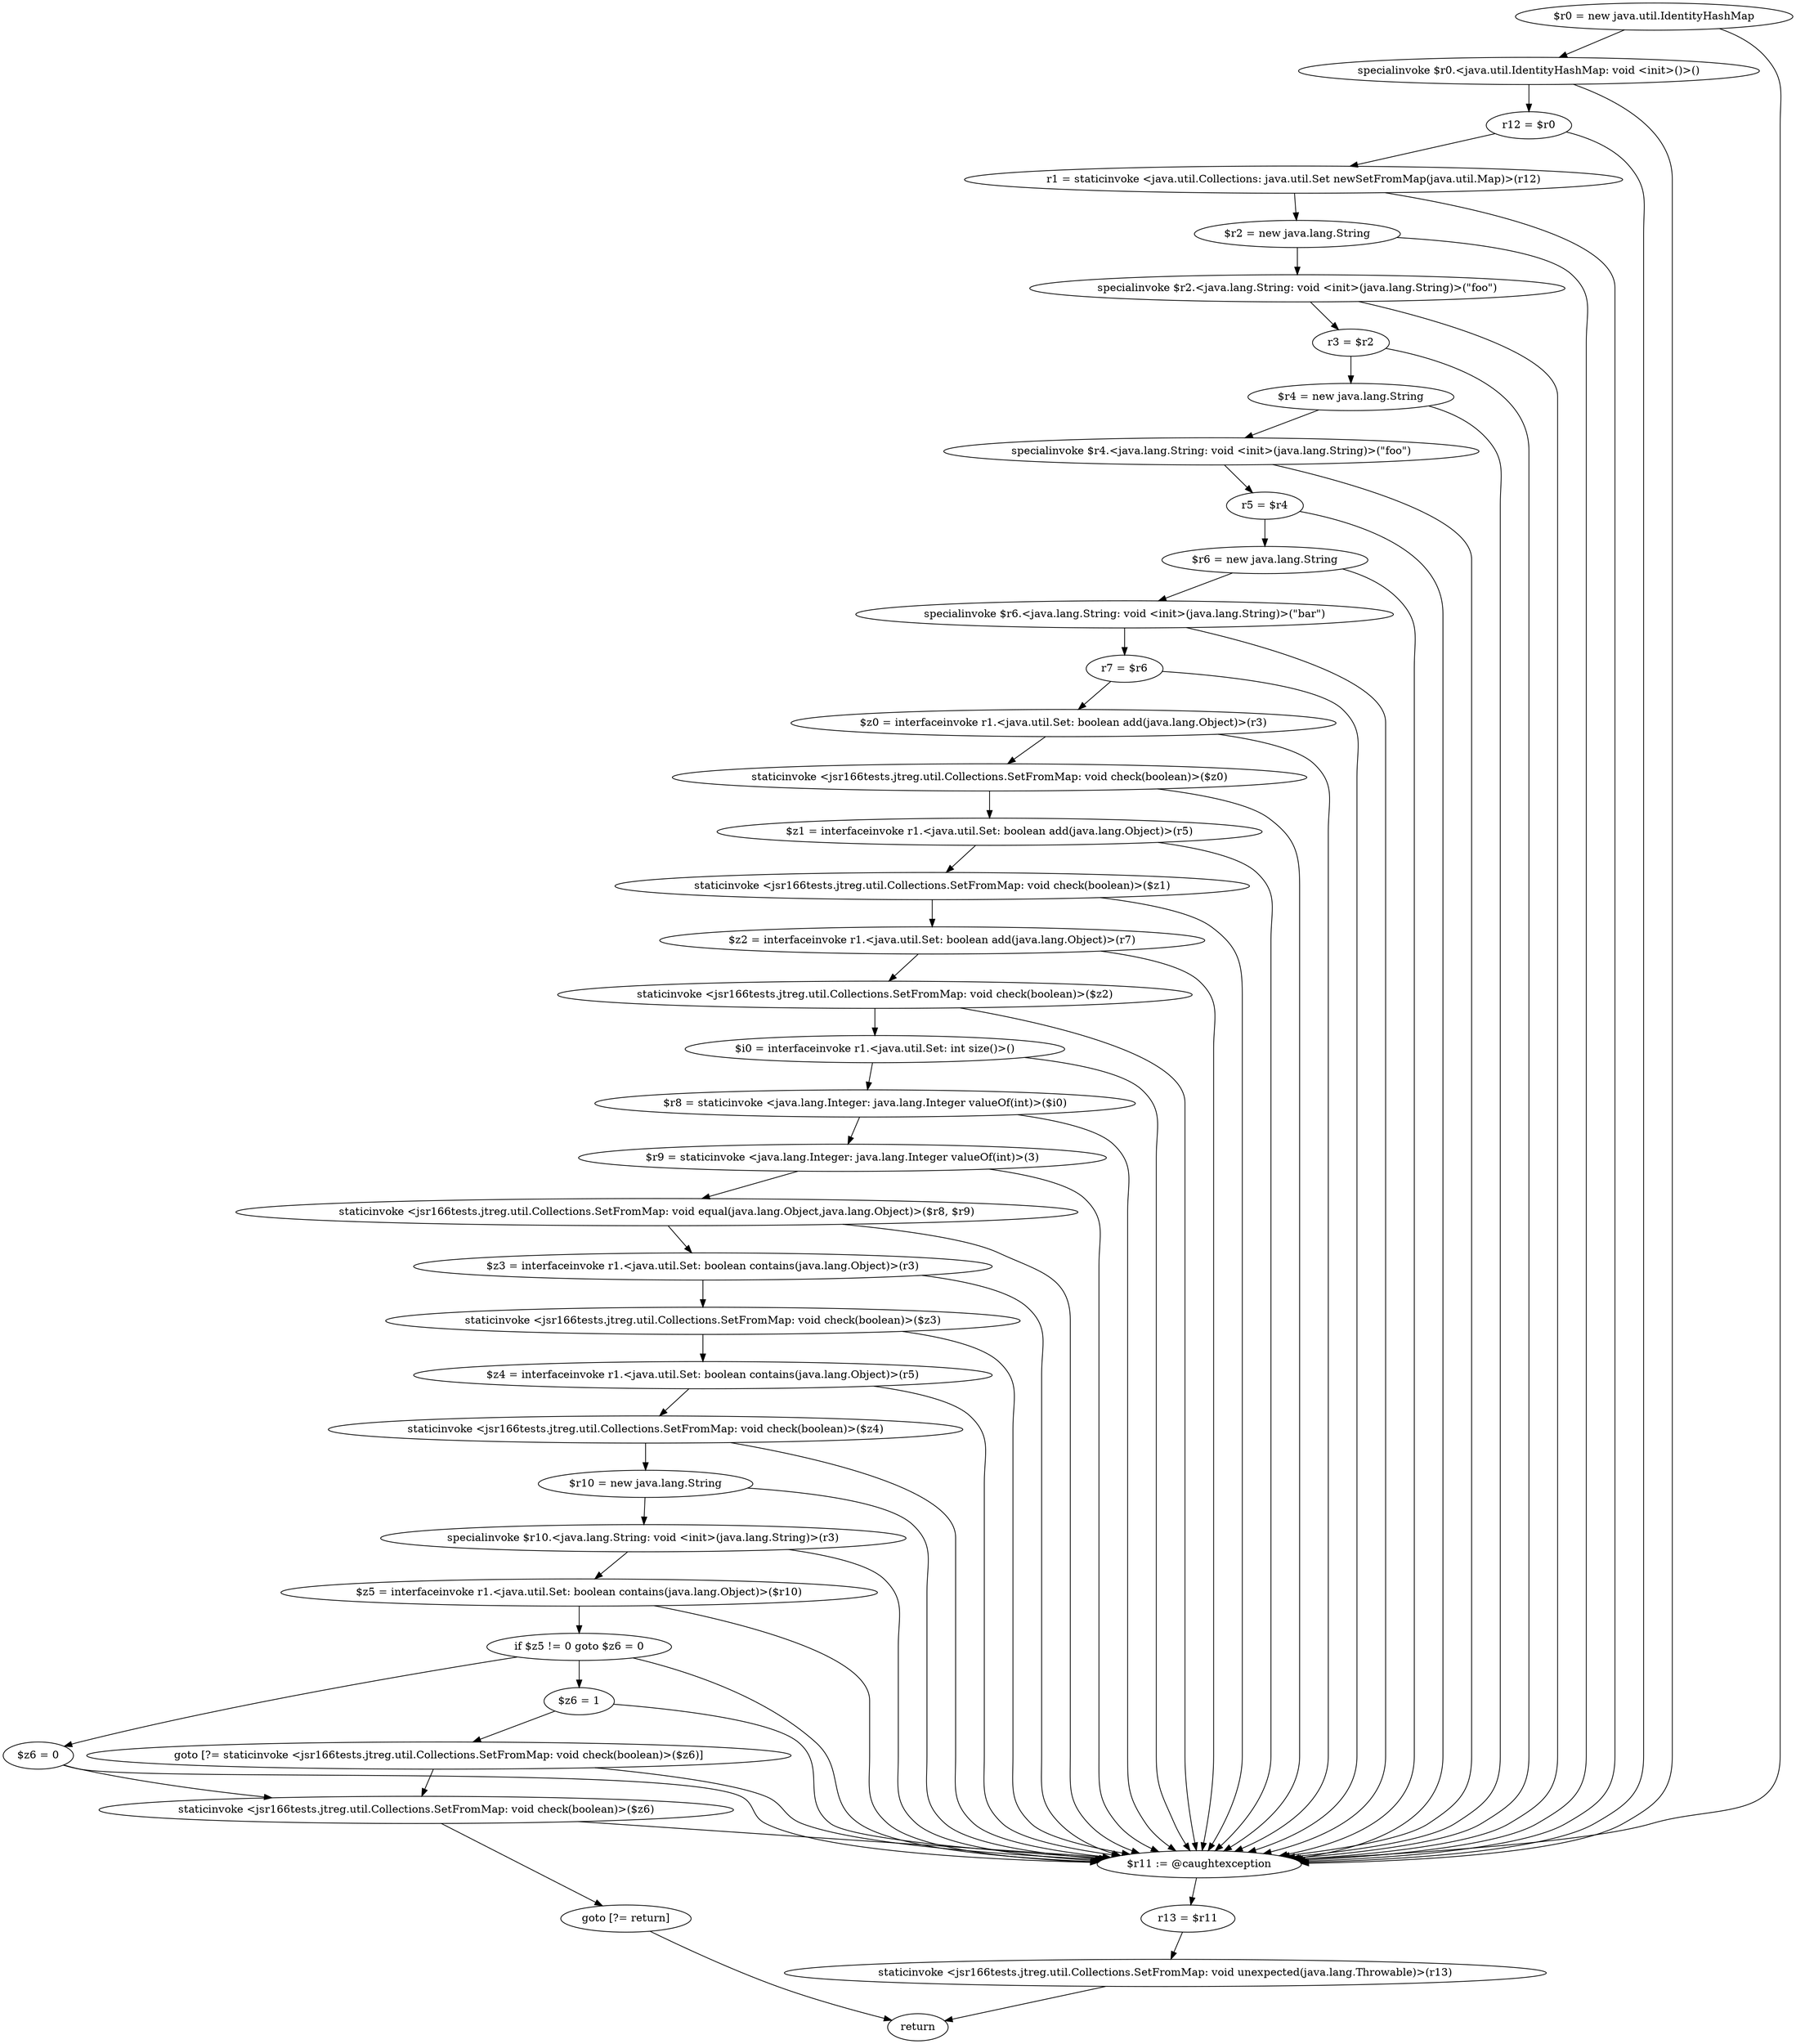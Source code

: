 digraph "unitGraph" {
    "$r0 = new java.util.IdentityHashMap"
    "specialinvoke $r0.<java.util.IdentityHashMap: void <init>()>()"
    "r12 = $r0"
    "r1 = staticinvoke <java.util.Collections: java.util.Set newSetFromMap(java.util.Map)>(r12)"
    "$r2 = new java.lang.String"
    "specialinvoke $r2.<java.lang.String: void <init>(java.lang.String)>(\"foo\")"
    "r3 = $r2"
    "$r4 = new java.lang.String"
    "specialinvoke $r4.<java.lang.String: void <init>(java.lang.String)>(\"foo\")"
    "r5 = $r4"
    "$r6 = new java.lang.String"
    "specialinvoke $r6.<java.lang.String: void <init>(java.lang.String)>(\"bar\")"
    "r7 = $r6"
    "$z0 = interfaceinvoke r1.<java.util.Set: boolean add(java.lang.Object)>(r3)"
    "staticinvoke <jsr166tests.jtreg.util.Collections.SetFromMap: void check(boolean)>($z0)"
    "$z1 = interfaceinvoke r1.<java.util.Set: boolean add(java.lang.Object)>(r5)"
    "staticinvoke <jsr166tests.jtreg.util.Collections.SetFromMap: void check(boolean)>($z1)"
    "$z2 = interfaceinvoke r1.<java.util.Set: boolean add(java.lang.Object)>(r7)"
    "staticinvoke <jsr166tests.jtreg.util.Collections.SetFromMap: void check(boolean)>($z2)"
    "$i0 = interfaceinvoke r1.<java.util.Set: int size()>()"
    "$r8 = staticinvoke <java.lang.Integer: java.lang.Integer valueOf(int)>($i0)"
    "$r9 = staticinvoke <java.lang.Integer: java.lang.Integer valueOf(int)>(3)"
    "staticinvoke <jsr166tests.jtreg.util.Collections.SetFromMap: void equal(java.lang.Object,java.lang.Object)>($r8, $r9)"
    "$z3 = interfaceinvoke r1.<java.util.Set: boolean contains(java.lang.Object)>(r3)"
    "staticinvoke <jsr166tests.jtreg.util.Collections.SetFromMap: void check(boolean)>($z3)"
    "$z4 = interfaceinvoke r1.<java.util.Set: boolean contains(java.lang.Object)>(r5)"
    "staticinvoke <jsr166tests.jtreg.util.Collections.SetFromMap: void check(boolean)>($z4)"
    "$r10 = new java.lang.String"
    "specialinvoke $r10.<java.lang.String: void <init>(java.lang.String)>(r3)"
    "$z5 = interfaceinvoke r1.<java.util.Set: boolean contains(java.lang.Object)>($r10)"
    "if $z5 != 0 goto $z6 = 0"
    "$z6 = 1"
    "goto [?= staticinvoke <jsr166tests.jtreg.util.Collections.SetFromMap: void check(boolean)>($z6)]"
    "$z6 = 0"
    "staticinvoke <jsr166tests.jtreg.util.Collections.SetFromMap: void check(boolean)>($z6)"
    "goto [?= return]"
    "$r11 := @caughtexception"
    "r13 = $r11"
    "staticinvoke <jsr166tests.jtreg.util.Collections.SetFromMap: void unexpected(java.lang.Throwable)>(r13)"
    "return"
    "$r0 = new java.util.IdentityHashMap"->"specialinvoke $r0.<java.util.IdentityHashMap: void <init>()>()";
    "$r0 = new java.util.IdentityHashMap"->"$r11 := @caughtexception";
    "specialinvoke $r0.<java.util.IdentityHashMap: void <init>()>()"->"r12 = $r0";
    "specialinvoke $r0.<java.util.IdentityHashMap: void <init>()>()"->"$r11 := @caughtexception";
    "r12 = $r0"->"r1 = staticinvoke <java.util.Collections: java.util.Set newSetFromMap(java.util.Map)>(r12)";
    "r12 = $r0"->"$r11 := @caughtexception";
    "r1 = staticinvoke <java.util.Collections: java.util.Set newSetFromMap(java.util.Map)>(r12)"->"$r2 = new java.lang.String";
    "r1 = staticinvoke <java.util.Collections: java.util.Set newSetFromMap(java.util.Map)>(r12)"->"$r11 := @caughtexception";
    "$r2 = new java.lang.String"->"specialinvoke $r2.<java.lang.String: void <init>(java.lang.String)>(\"foo\")";
    "$r2 = new java.lang.String"->"$r11 := @caughtexception";
    "specialinvoke $r2.<java.lang.String: void <init>(java.lang.String)>(\"foo\")"->"r3 = $r2";
    "specialinvoke $r2.<java.lang.String: void <init>(java.lang.String)>(\"foo\")"->"$r11 := @caughtexception";
    "r3 = $r2"->"$r4 = new java.lang.String";
    "r3 = $r2"->"$r11 := @caughtexception";
    "$r4 = new java.lang.String"->"specialinvoke $r4.<java.lang.String: void <init>(java.lang.String)>(\"foo\")";
    "$r4 = new java.lang.String"->"$r11 := @caughtexception";
    "specialinvoke $r4.<java.lang.String: void <init>(java.lang.String)>(\"foo\")"->"r5 = $r4";
    "specialinvoke $r4.<java.lang.String: void <init>(java.lang.String)>(\"foo\")"->"$r11 := @caughtexception";
    "r5 = $r4"->"$r6 = new java.lang.String";
    "r5 = $r4"->"$r11 := @caughtexception";
    "$r6 = new java.lang.String"->"specialinvoke $r6.<java.lang.String: void <init>(java.lang.String)>(\"bar\")";
    "$r6 = new java.lang.String"->"$r11 := @caughtexception";
    "specialinvoke $r6.<java.lang.String: void <init>(java.lang.String)>(\"bar\")"->"r7 = $r6";
    "specialinvoke $r6.<java.lang.String: void <init>(java.lang.String)>(\"bar\")"->"$r11 := @caughtexception";
    "r7 = $r6"->"$z0 = interfaceinvoke r1.<java.util.Set: boolean add(java.lang.Object)>(r3)";
    "r7 = $r6"->"$r11 := @caughtexception";
    "$z0 = interfaceinvoke r1.<java.util.Set: boolean add(java.lang.Object)>(r3)"->"staticinvoke <jsr166tests.jtreg.util.Collections.SetFromMap: void check(boolean)>($z0)";
    "$z0 = interfaceinvoke r1.<java.util.Set: boolean add(java.lang.Object)>(r3)"->"$r11 := @caughtexception";
    "staticinvoke <jsr166tests.jtreg.util.Collections.SetFromMap: void check(boolean)>($z0)"->"$z1 = interfaceinvoke r1.<java.util.Set: boolean add(java.lang.Object)>(r5)";
    "staticinvoke <jsr166tests.jtreg.util.Collections.SetFromMap: void check(boolean)>($z0)"->"$r11 := @caughtexception";
    "$z1 = interfaceinvoke r1.<java.util.Set: boolean add(java.lang.Object)>(r5)"->"staticinvoke <jsr166tests.jtreg.util.Collections.SetFromMap: void check(boolean)>($z1)";
    "$z1 = interfaceinvoke r1.<java.util.Set: boolean add(java.lang.Object)>(r5)"->"$r11 := @caughtexception";
    "staticinvoke <jsr166tests.jtreg.util.Collections.SetFromMap: void check(boolean)>($z1)"->"$z2 = interfaceinvoke r1.<java.util.Set: boolean add(java.lang.Object)>(r7)";
    "staticinvoke <jsr166tests.jtreg.util.Collections.SetFromMap: void check(boolean)>($z1)"->"$r11 := @caughtexception";
    "$z2 = interfaceinvoke r1.<java.util.Set: boolean add(java.lang.Object)>(r7)"->"staticinvoke <jsr166tests.jtreg.util.Collections.SetFromMap: void check(boolean)>($z2)";
    "$z2 = interfaceinvoke r1.<java.util.Set: boolean add(java.lang.Object)>(r7)"->"$r11 := @caughtexception";
    "staticinvoke <jsr166tests.jtreg.util.Collections.SetFromMap: void check(boolean)>($z2)"->"$i0 = interfaceinvoke r1.<java.util.Set: int size()>()";
    "staticinvoke <jsr166tests.jtreg.util.Collections.SetFromMap: void check(boolean)>($z2)"->"$r11 := @caughtexception";
    "$i0 = interfaceinvoke r1.<java.util.Set: int size()>()"->"$r8 = staticinvoke <java.lang.Integer: java.lang.Integer valueOf(int)>($i0)";
    "$i0 = interfaceinvoke r1.<java.util.Set: int size()>()"->"$r11 := @caughtexception";
    "$r8 = staticinvoke <java.lang.Integer: java.lang.Integer valueOf(int)>($i0)"->"$r9 = staticinvoke <java.lang.Integer: java.lang.Integer valueOf(int)>(3)";
    "$r8 = staticinvoke <java.lang.Integer: java.lang.Integer valueOf(int)>($i0)"->"$r11 := @caughtexception";
    "$r9 = staticinvoke <java.lang.Integer: java.lang.Integer valueOf(int)>(3)"->"staticinvoke <jsr166tests.jtreg.util.Collections.SetFromMap: void equal(java.lang.Object,java.lang.Object)>($r8, $r9)";
    "$r9 = staticinvoke <java.lang.Integer: java.lang.Integer valueOf(int)>(3)"->"$r11 := @caughtexception";
    "staticinvoke <jsr166tests.jtreg.util.Collections.SetFromMap: void equal(java.lang.Object,java.lang.Object)>($r8, $r9)"->"$z3 = interfaceinvoke r1.<java.util.Set: boolean contains(java.lang.Object)>(r3)";
    "staticinvoke <jsr166tests.jtreg.util.Collections.SetFromMap: void equal(java.lang.Object,java.lang.Object)>($r8, $r9)"->"$r11 := @caughtexception";
    "$z3 = interfaceinvoke r1.<java.util.Set: boolean contains(java.lang.Object)>(r3)"->"staticinvoke <jsr166tests.jtreg.util.Collections.SetFromMap: void check(boolean)>($z3)";
    "$z3 = interfaceinvoke r1.<java.util.Set: boolean contains(java.lang.Object)>(r3)"->"$r11 := @caughtexception";
    "staticinvoke <jsr166tests.jtreg.util.Collections.SetFromMap: void check(boolean)>($z3)"->"$z4 = interfaceinvoke r1.<java.util.Set: boolean contains(java.lang.Object)>(r5)";
    "staticinvoke <jsr166tests.jtreg.util.Collections.SetFromMap: void check(boolean)>($z3)"->"$r11 := @caughtexception";
    "$z4 = interfaceinvoke r1.<java.util.Set: boolean contains(java.lang.Object)>(r5)"->"staticinvoke <jsr166tests.jtreg.util.Collections.SetFromMap: void check(boolean)>($z4)";
    "$z4 = interfaceinvoke r1.<java.util.Set: boolean contains(java.lang.Object)>(r5)"->"$r11 := @caughtexception";
    "staticinvoke <jsr166tests.jtreg.util.Collections.SetFromMap: void check(boolean)>($z4)"->"$r10 = new java.lang.String";
    "staticinvoke <jsr166tests.jtreg.util.Collections.SetFromMap: void check(boolean)>($z4)"->"$r11 := @caughtexception";
    "$r10 = new java.lang.String"->"specialinvoke $r10.<java.lang.String: void <init>(java.lang.String)>(r3)";
    "$r10 = new java.lang.String"->"$r11 := @caughtexception";
    "specialinvoke $r10.<java.lang.String: void <init>(java.lang.String)>(r3)"->"$z5 = interfaceinvoke r1.<java.util.Set: boolean contains(java.lang.Object)>($r10)";
    "specialinvoke $r10.<java.lang.String: void <init>(java.lang.String)>(r3)"->"$r11 := @caughtexception";
    "$z5 = interfaceinvoke r1.<java.util.Set: boolean contains(java.lang.Object)>($r10)"->"if $z5 != 0 goto $z6 = 0";
    "$z5 = interfaceinvoke r1.<java.util.Set: boolean contains(java.lang.Object)>($r10)"->"$r11 := @caughtexception";
    "if $z5 != 0 goto $z6 = 0"->"$z6 = 1";
    "if $z5 != 0 goto $z6 = 0"->"$z6 = 0";
    "if $z5 != 0 goto $z6 = 0"->"$r11 := @caughtexception";
    "$z6 = 1"->"goto [?= staticinvoke <jsr166tests.jtreg.util.Collections.SetFromMap: void check(boolean)>($z6)]";
    "$z6 = 1"->"$r11 := @caughtexception";
    "goto [?= staticinvoke <jsr166tests.jtreg.util.Collections.SetFromMap: void check(boolean)>($z6)]"->"staticinvoke <jsr166tests.jtreg.util.Collections.SetFromMap: void check(boolean)>($z6)";
    "goto [?= staticinvoke <jsr166tests.jtreg.util.Collections.SetFromMap: void check(boolean)>($z6)]"->"$r11 := @caughtexception";
    "$z6 = 0"->"staticinvoke <jsr166tests.jtreg.util.Collections.SetFromMap: void check(boolean)>($z6)";
    "$z6 = 0"->"$r11 := @caughtexception";
    "staticinvoke <jsr166tests.jtreg.util.Collections.SetFromMap: void check(boolean)>($z6)"->"goto [?= return]";
    "staticinvoke <jsr166tests.jtreg.util.Collections.SetFromMap: void check(boolean)>($z6)"->"$r11 := @caughtexception";
    "goto [?= return]"->"return";
    "$r11 := @caughtexception"->"r13 = $r11";
    "r13 = $r11"->"staticinvoke <jsr166tests.jtreg.util.Collections.SetFromMap: void unexpected(java.lang.Throwable)>(r13)";
    "staticinvoke <jsr166tests.jtreg.util.Collections.SetFromMap: void unexpected(java.lang.Throwable)>(r13)"->"return";
}
